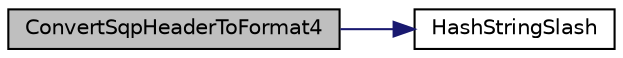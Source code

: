 digraph G
{
  edge [fontname="Helvetica",fontsize="10",labelfontname="Helvetica",labelfontsize="10"];
  node [fontname="Helvetica",fontsize="10",shape=record];
  rankdir="LR";
  Node1 [label="ConvertSqpHeaderToFormat4",height=0.2,width=0.4,color="black", fillcolor="grey75", style="filled" fontcolor="black"];
  Node1 -> Node2 [color="midnightblue",fontsize="10",style="solid",fontname="Helvetica"];
  Node2 [label="HashStringSlash",height=0.2,width=0.4,color="black", fillcolor="white", style="filled",URL="$_s_base_common_8cpp.html#a02d21e4503c849811801f033baa4b733"];
}
